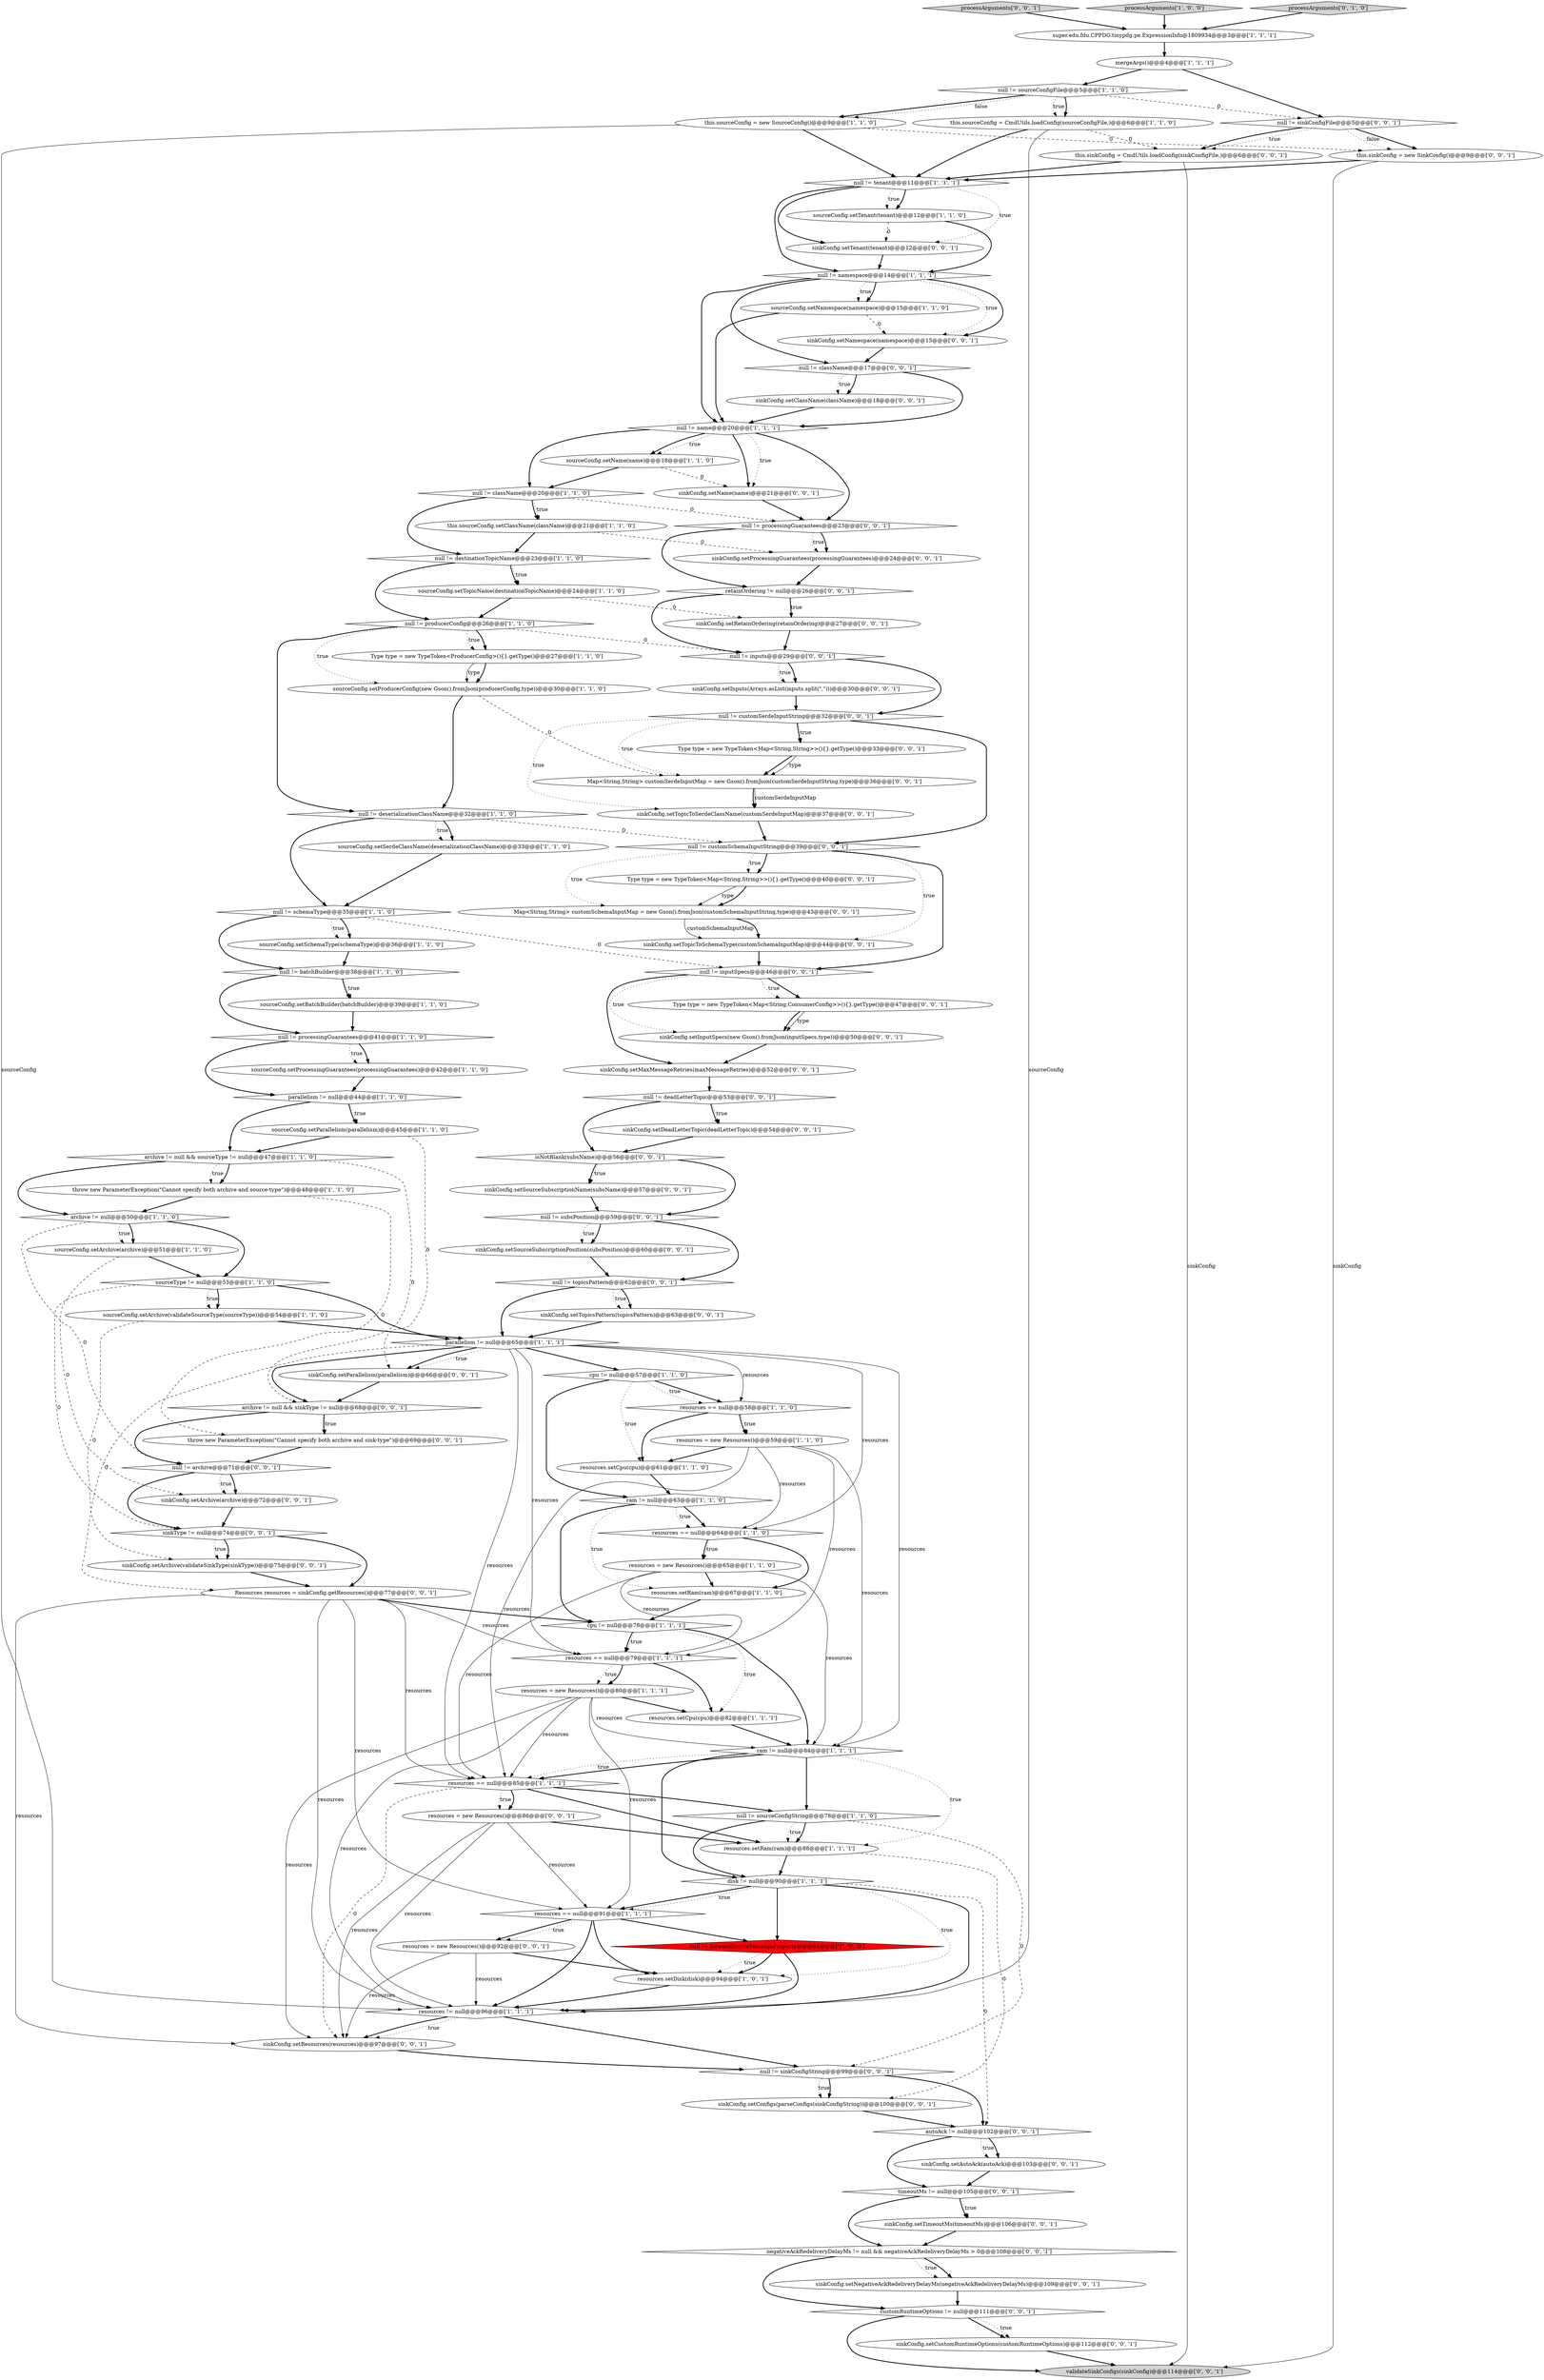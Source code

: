 digraph {
53 [style = filled, label = "Type type = new TypeToken<ProducerConfig>(){}.getType()@@@27@@@['1', '1', '0']", fillcolor = white, shape = ellipse image = "AAA0AAABBB1BBB"];
79 [style = filled, label = "null != inputs@@@29@@@['0', '0', '1']", fillcolor = white, shape = diamond image = "AAA0AAABBB3BBB"];
111 [style = filled, label = "throw new ParameterException(\"Cannot specify both archive and sink-type\")@@@69@@@['0', '0', '1']", fillcolor = white, shape = ellipse image = "AAA0AAABBB3BBB"];
89 [style = filled, label = "Map<String,String> customSerdeInputMap = new Gson().fromJson(customSerdeInputString,type)@@@36@@@['0', '0', '1']", fillcolor = white, shape = ellipse image = "AAA0AAABBB3BBB"];
18 [style = filled, label = "null != deserializationClassName@@@32@@@['1', '1', '0']", fillcolor = white, shape = diamond image = "AAA0AAABBB1BBB"];
2 [style = filled, label = "ram != null@@@63@@@['1', '1', '0']", fillcolor = white, shape = diamond image = "AAA0AAABBB1BBB"];
85 [style = filled, label = "negativeAckRedeliveryDelayMs != null && negativeAckRedeliveryDelayMs > 0@@@108@@@['0', '0', '1']", fillcolor = white, shape = diamond image = "AAA0AAABBB3BBB"];
109 [style = filled, label = "sinkConfig.setArchive(archive)@@@72@@@['0', '0', '1']", fillcolor = white, shape = ellipse image = "AAA0AAABBB3BBB"];
38 [style = filled, label = "null != forwardSourceMessageProperty@@@84@@@['1', '0', '0']", fillcolor = red, shape = diamond image = "AAA1AAABBB1BBB"];
1 [style = filled, label = "null != tenant@@@11@@@['1', '1', '1']", fillcolor = white, shape = diamond image = "AAA0AAABBB1BBB"];
21 [style = filled, label = "resources.setDisk(disk)@@@94@@@['1', '0', '1']", fillcolor = white, shape = ellipse image = "AAA0AAABBB1BBB"];
61 [style = filled, label = "sinkConfig.setNamespace(namespace)@@@15@@@['0', '0', '1']", fillcolor = white, shape = ellipse image = "AAA0AAABBB3BBB"];
41 [style = filled, label = "resources = new Resources()@@@80@@@['1', '1', '1']", fillcolor = white, shape = ellipse image = "AAA0AAABBB1BBB"];
25 [style = filled, label = "ram != null@@@84@@@['1', '1', '1']", fillcolor = white, shape = diamond image = "AAA0AAABBB1BBB"];
34 [style = filled, label = "resources.setCpu(cpu)@@@61@@@['1', '1', '0']", fillcolor = white, shape = ellipse image = "AAA0AAABBB1BBB"];
93 [style = filled, label = "sinkConfig.setTopicToSerdeClassName(customSerdeInputMap)@@@37@@@['0', '0', '1']", fillcolor = white, shape = ellipse image = "AAA0AAABBB3BBB"];
36 [style = filled, label = "parallelism != null@@@65@@@['1', '1', '1']", fillcolor = white, shape = diamond image = "AAA0AAABBB1BBB"];
10 [style = filled, label = "resources.setRam(ram)@@@67@@@['1', '1', '0']", fillcolor = white, shape = ellipse image = "AAA0AAABBB1BBB"];
42 [style = filled, label = "this.sourceConfig.setClassName(className)@@@21@@@['1', '1', '0']", fillcolor = white, shape = ellipse image = "AAA0AAABBB1BBB"];
50 [style = filled, label = "null != namespace@@@14@@@['1', '1', '1']", fillcolor = white, shape = diamond image = "AAA0AAABBB1BBB"];
75 [style = filled, label = "Type type = new TypeToken<Map<String,ConsumerConfig>>(){}.getType()@@@47@@@['0', '0', '1']", fillcolor = white, shape = ellipse image = "AAA0AAABBB3BBB"];
108 [style = filled, label = "null != customSerdeInputString@@@32@@@['0', '0', '1']", fillcolor = white, shape = diamond image = "AAA0AAABBB3BBB"];
71 [style = filled, label = "sinkConfig.setTenant(tenant)@@@12@@@['0', '0', '1']", fillcolor = white, shape = ellipse image = "AAA0AAABBB3BBB"];
6 [style = filled, label = "archive != null@@@50@@@['1', '1', '0']", fillcolor = white, shape = diamond image = "AAA0AAABBB1BBB"];
33 [style = filled, label = "resources == null@@@64@@@['1', '1', '0']", fillcolor = white, shape = diamond image = "AAA0AAABBB1BBB"];
54 [style = filled, label = "resources == null@@@79@@@['1', '1', '1']", fillcolor = white, shape = diamond image = "AAA0AAABBB1BBB"];
12 [style = filled, label = "cpu != null@@@78@@@['1', '1', '1']", fillcolor = white, shape = diamond image = "AAA0AAABBB1BBB"];
35 [style = filled, label = "sourceConfig.setArchive(validateSourceType(sourceType))@@@54@@@['1', '1', '0']", fillcolor = white, shape = ellipse image = "AAA0AAABBB1BBB"];
70 [style = filled, label = "Map<String,String> customSchemaInputMap = new Gson().fromJson(customSchemaInputString,type)@@@43@@@['0', '0', '1']", fillcolor = white, shape = ellipse image = "AAA0AAABBB3BBB"];
31 [style = filled, label = "cpu != null@@@57@@@['1', '1', '0']", fillcolor = white, shape = diamond image = "AAA0AAABBB1BBB"];
90 [style = filled, label = "isNotBlank(subsName)@@@56@@@['0', '0', '1']", fillcolor = white, shape = diamond image = "AAA0AAABBB3BBB"];
17 [style = filled, label = "null != producerConfig@@@26@@@['1', '1', '0']", fillcolor = white, shape = diamond image = "AAA0AAABBB1BBB"];
47 [style = filled, label = "sourceConfig.setTopicName(destinationTopicName)@@@24@@@['1', '1', '0']", fillcolor = white, shape = ellipse image = "AAA0AAABBB1BBB"];
98 [style = filled, label = "autoAck != null@@@102@@@['0', '0', '1']", fillcolor = white, shape = diamond image = "AAA0AAABBB3BBB"];
58 [style = filled, label = "sinkConfig.setParallelism(parallelism)@@@66@@@['0', '0', '1']", fillcolor = white, shape = ellipse image = "AAA0AAABBB3BBB"];
100 [style = filled, label = "sinkType != null@@@74@@@['0', '0', '1']", fillcolor = white, shape = diamond image = "AAA0AAABBB3BBB"];
114 [style = filled, label = "sinkConfig.setTopicsPattern(topicsPattern)@@@63@@@['0', '0', '1']", fillcolor = white, shape = ellipse image = "AAA0AAABBB3BBB"];
37 [style = filled, label = "resources.setCpu(cpu)@@@82@@@['1', '1', '1']", fillcolor = white, shape = ellipse image = "AAA0AAABBB1BBB"];
84 [style = filled, label = "sinkConfig.setMaxMessageRetries(maxMessageRetries)@@@52@@@['0', '0', '1']", fillcolor = white, shape = ellipse image = "AAA0AAABBB3BBB"];
22 [style = filled, label = "sourceConfig.setProcessingGuarantees(processingGuarantees)@@@42@@@['1', '1', '0']", fillcolor = white, shape = ellipse image = "AAA0AAABBB1BBB"];
87 [style = filled, label = "validateSinkConfigs(sinkConfig)@@@114@@@['0', '0', '1']", fillcolor = lightgray, shape = ellipse image = "AAA0AAABBB3BBB"];
97 [style = filled, label = "null != deadLetterTopic@@@53@@@['0', '0', '1']", fillcolor = white, shape = diamond image = "AAA0AAABBB3BBB"];
76 [style = filled, label = "sinkConfig.setInputs(Arrays.asList(inputs.split(\",\")))@@@30@@@['0', '0', '1']", fillcolor = white, shape = ellipse image = "AAA0AAABBB3BBB"];
91 [style = filled, label = "null != subsPosition@@@59@@@['0', '0', '1']", fillcolor = white, shape = diamond image = "AAA0AAABBB3BBB"];
29 [style = filled, label = "super.edu.fdu.CPPDG.tinypdg.pe.ExpressionInfo@1809934@@@3@@@['1', '1', '1']", fillcolor = white, shape = ellipse image = "AAA0AAABBB1BBB"];
99 [style = filled, label = "this.sinkConfig = CmdUtils.loadConfig(sinkConfigFile,)@@@6@@@['0', '0', '1']", fillcolor = white, shape = ellipse image = "AAA0AAABBB3BBB"];
63 [style = filled, label = "sinkConfig.setInputSpecs(new Gson().fromJson(inputSpecs,type))@@@50@@@['0', '0', '1']", fillcolor = white, shape = ellipse image = "AAA0AAABBB3BBB"];
62 [style = filled, label = "archive != null && sinkType != null@@@68@@@['0', '0', '1']", fillcolor = white, shape = diamond image = "AAA0AAABBB3BBB"];
4 [style = filled, label = "this.sourceConfig = new SourceConfig()@@@9@@@['1', '1', '0']", fillcolor = white, shape = ellipse image = "AAA0AAABBB1BBB"];
15 [style = filled, label = "this.sourceConfig = CmdUtils.loadConfig(sourceConfigFile,)@@@6@@@['1', '1', '0']", fillcolor = white, shape = ellipse image = "AAA0AAABBB1BBB"];
110 [style = filled, label = "null != topicsPattern@@@62@@@['0', '0', '1']", fillcolor = white, shape = diamond image = "AAA0AAABBB3BBB"];
46 [style = filled, label = "disk != null@@@90@@@['1', '1', '1']", fillcolor = white, shape = diamond image = "AAA0AAABBB1BBB"];
113 [style = filled, label = "resources = new Resources()@@@86@@@['0', '0', '1']", fillcolor = white, shape = ellipse image = "AAA0AAABBB3BBB"];
107 [style = filled, label = "Resources resources = sinkConfig.getResources()@@@77@@@['0', '0', '1']", fillcolor = white, shape = ellipse image = "AAA0AAABBB3BBB"];
24 [style = filled, label = "resources = new Resources()@@@65@@@['1', '1', '0']", fillcolor = white, shape = ellipse image = "AAA0AAABBB1BBB"];
112 [style = filled, label = "sinkConfig.setAutoAck(autoAck)@@@103@@@['0', '0', '1']", fillcolor = white, shape = ellipse image = "AAA0AAABBB3BBB"];
59 [style = filled, label = "timeoutMs != null@@@105@@@['0', '0', '1']", fillcolor = white, shape = diamond image = "AAA0AAABBB3BBB"];
26 [style = filled, label = "resources == null@@@58@@@['1', '1', '0']", fillcolor = white, shape = diamond image = "AAA0AAABBB1BBB"];
5 [style = filled, label = "sourceConfig.setTenant(tenant)@@@12@@@['1', '1', '0']", fillcolor = white, shape = ellipse image = "AAA0AAABBB1BBB"];
73 [style = filled, label = "retainOrdering != null@@@26@@@['0', '0', '1']", fillcolor = white, shape = diamond image = "AAA0AAABBB3BBB"];
55 [style = filled, label = "sourceConfig.setName(name)@@@18@@@['1', '1', '0']", fillcolor = white, shape = ellipse image = "AAA0AAABBB1BBB"];
92 [style = filled, label = "sinkConfig.setResources(resources)@@@97@@@['0', '0', '1']", fillcolor = white, shape = ellipse image = "AAA0AAABBB3BBB"];
65 [style = filled, label = "sinkConfig.setProcessingGuarantees(processingGuarantees)@@@24@@@['0', '0', '1']", fillcolor = white, shape = ellipse image = "AAA0AAABBB3BBB"];
32 [style = filled, label = "null != schemaType@@@35@@@['1', '1', '0']", fillcolor = white, shape = diamond image = "AAA0AAABBB1BBB"];
27 [style = filled, label = "sourceConfig.setSchemaType(schemaType)@@@36@@@['1', '1', '0']", fillcolor = white, shape = ellipse image = "AAA0AAABBB1BBB"];
94 [style = filled, label = "null != processingGuarantees@@@23@@@['0', '0', '1']", fillcolor = white, shape = diamond image = "AAA0AAABBB3BBB"];
51 [style = filled, label = "resources == null@@@91@@@['1', '1', '1']", fillcolor = white, shape = diamond image = "AAA0AAABBB1BBB"];
64 [style = filled, label = "Type type = new TypeToken<Map<String,String>>(){}.getType()@@@40@@@['0', '0', '1']", fillcolor = white, shape = ellipse image = "AAA0AAABBB3BBB"];
104 [style = filled, label = "sinkConfig.setSourceSubscriptionPosition(subsPosition)@@@60@@@['0', '0', '1']", fillcolor = white, shape = ellipse image = "AAA0AAABBB3BBB"];
105 [style = filled, label = "sinkConfig.setConfigs(parseConfigs(sinkConfigString))@@@100@@@['0', '0', '1']", fillcolor = white, shape = ellipse image = "AAA0AAABBB3BBB"];
103 [style = filled, label = "Type type = new TypeToken<Map<String,String>>(){}.getType()@@@33@@@['0', '0', '1']", fillcolor = white, shape = ellipse image = "AAA0AAABBB3BBB"];
23 [style = filled, label = "sourceConfig.setArchive(archive)@@@51@@@['1', '1', '0']", fillcolor = white, shape = ellipse image = "AAA0AAABBB1BBB"];
68 [style = filled, label = "null != archive@@@71@@@['0', '0', '1']", fillcolor = white, shape = diamond image = "AAA0AAABBB3BBB"];
16 [style = filled, label = "null != sourceConfigString@@@78@@@['1', '1', '0']", fillcolor = white, shape = diamond image = "AAA0AAABBB1BBB"];
0 [style = filled, label = "throw new ParameterException(\"Cannot specify both archive and source-type\")@@@48@@@['1', '1', '0']", fillcolor = white, shape = ellipse image = "AAA0AAABBB1BBB"];
3 [style = filled, label = "sourceConfig.setNamespace(namespace)@@@15@@@['1', '1', '0']", fillcolor = white, shape = ellipse image = "AAA0AAABBB1BBB"];
28 [style = filled, label = "sourceType != null@@@53@@@['1', '1', '0']", fillcolor = white, shape = diamond image = "AAA0AAABBB1BBB"];
77 [style = filled, label = "sinkConfig.setClassName(className)@@@18@@@['0', '0', '1']", fillcolor = white, shape = ellipse image = "AAA0AAABBB3BBB"];
7 [style = filled, label = "null != batchBuilder@@@38@@@['1', '1', '0']", fillcolor = white, shape = diamond image = "AAA0AAABBB1BBB"];
72 [style = filled, label = "processArguments['0', '0', '1']", fillcolor = lightgray, shape = diamond image = "AAA0AAABBB3BBB"];
13 [style = filled, label = "resources = new Resources()@@@59@@@['1', '1', '0']", fillcolor = white, shape = ellipse image = "AAA0AAABBB1BBB"];
40 [style = filled, label = "null != processingGuarantees@@@41@@@['1', '1', '0']", fillcolor = white, shape = diamond image = "AAA0AAABBB1BBB"];
56 [style = filled, label = "mergeArgs()@@@4@@@['1', '1', '1']", fillcolor = white, shape = ellipse image = "AAA0AAABBB1BBB"];
101 [style = filled, label = "sinkConfig.setName(name)@@@21@@@['0', '0', '1']", fillcolor = white, shape = ellipse image = "AAA0AAABBB3BBB"];
8 [style = filled, label = "sourceConfig.setSerdeClassName(deserializationClassName)@@@33@@@['1', '1', '0']", fillcolor = white, shape = ellipse image = "AAA0AAABBB1BBB"];
67 [style = filled, label = "null != sinkConfigString@@@99@@@['0', '0', '1']", fillcolor = white, shape = diamond image = "AAA0AAABBB3BBB"];
60 [style = filled, label = "sinkConfig.setTopicToSchemaType(customSchemaInputMap)@@@44@@@['0', '0', '1']", fillcolor = white, shape = ellipse image = "AAA0AAABBB3BBB"];
43 [style = filled, label = "sourceConfig.setBatchBuilder(batchBuilder)@@@39@@@['1', '1', '0']", fillcolor = white, shape = ellipse image = "AAA0AAABBB1BBB"];
44 [style = filled, label = "parallelism != null@@@44@@@['1', '1', '0']", fillcolor = white, shape = diamond image = "AAA0AAABBB1BBB"];
49 [style = filled, label = "resources == null@@@85@@@['1', '1', '1']", fillcolor = white, shape = diamond image = "AAA0AAABBB1BBB"];
88 [style = filled, label = "resources = new Resources()@@@92@@@['0', '0', '1']", fillcolor = white, shape = ellipse image = "AAA0AAABBB3BBB"];
106 [style = filled, label = "sinkConfig.setArchive(validateSinkType(sinkType))@@@75@@@['0', '0', '1']", fillcolor = white, shape = ellipse image = "AAA0AAABBB3BBB"];
69 [style = filled, label = "null != sinkConfigFile@@@5@@@['0', '0', '1']", fillcolor = white, shape = diamond image = "AAA0AAABBB3BBB"];
39 [style = filled, label = "sourceConfig.setParallelism(parallelism)@@@45@@@['1', '1', '0']", fillcolor = white, shape = ellipse image = "AAA0AAABBB1BBB"];
83 [style = filled, label = "customRuntimeOptions != null@@@111@@@['0', '0', '1']", fillcolor = white, shape = diamond image = "AAA0AAABBB3BBB"];
19 [style = filled, label = "resources != null@@@96@@@['1', '1', '1']", fillcolor = white, shape = diamond image = "AAA0AAABBB1BBB"];
45 [style = filled, label = "processArguments['1', '0', '0']", fillcolor = lightgray, shape = diamond image = "AAA0AAABBB1BBB"];
30 [style = filled, label = "sourceConfig.setProducerConfig(new Gson().fromJson(producerConfig,type))@@@30@@@['1', '1', '0']", fillcolor = white, shape = ellipse image = "AAA0AAABBB1BBB"];
81 [style = filled, label = "null != customSchemaInputString@@@39@@@['0', '0', '1']", fillcolor = white, shape = diamond image = "AAA0AAABBB3BBB"];
14 [style = filled, label = "null != sourceConfigFile@@@5@@@['1', '1', '0']", fillcolor = white, shape = diamond image = "AAA0AAABBB1BBB"];
82 [style = filled, label = "null != inputSpecs@@@46@@@['0', '0', '1']", fillcolor = white, shape = diamond image = "AAA0AAABBB3BBB"];
57 [style = filled, label = "processArguments['0', '1', '0']", fillcolor = lightgray, shape = diamond image = "AAA0AAABBB2BBB"];
95 [style = filled, label = "sinkConfig.setCustomRuntimeOptions(customRuntimeOptions)@@@112@@@['0', '0', '1']", fillcolor = white, shape = ellipse image = "AAA0AAABBB3BBB"];
78 [style = filled, label = "sinkConfig.setTimeoutMs(timeoutMs)@@@106@@@['0', '0', '1']", fillcolor = white, shape = ellipse image = "AAA0AAABBB3BBB"];
20 [style = filled, label = "null != destinationTopicName@@@23@@@['1', '1', '0']", fillcolor = white, shape = diamond image = "AAA0AAABBB1BBB"];
74 [style = filled, label = "sinkConfig.setNegativeAckRedeliveryDelayMs(negativeAckRedeliveryDelayMs)@@@109@@@['0', '0', '1']", fillcolor = white, shape = ellipse image = "AAA0AAABBB3BBB"];
11 [style = filled, label = "null != className@@@20@@@['1', '1', '0']", fillcolor = white, shape = diamond image = "AAA0AAABBB1BBB"];
48 [style = filled, label = "resources.setRam(ram)@@@88@@@['1', '1', '1']", fillcolor = white, shape = ellipse image = "AAA0AAABBB1BBB"];
80 [style = filled, label = "this.sinkConfig = new SinkConfig()@@@9@@@['0', '0', '1']", fillcolor = white, shape = ellipse image = "AAA0AAABBB3BBB"];
9 [style = filled, label = "null != name@@@20@@@['1', '1', '1']", fillcolor = white, shape = diamond image = "AAA0AAABBB1BBB"];
96 [style = filled, label = "null != className@@@17@@@['0', '0', '1']", fillcolor = white, shape = diamond image = "AAA0AAABBB3BBB"];
52 [style = filled, label = "archive != null && sourceType != null@@@47@@@['1', '1', '0']", fillcolor = white, shape = diamond image = "AAA0AAABBB1BBB"];
86 [style = filled, label = "sinkConfig.setRetainOrdering(retainOrdering)@@@27@@@['0', '0', '1']", fillcolor = white, shape = ellipse image = "AAA0AAABBB3BBB"];
66 [style = filled, label = "sinkConfig.setSourceSubscriptionName(subsName)@@@57@@@['0', '0', '1']", fillcolor = white, shape = ellipse image = "AAA0AAABBB3BBB"];
102 [style = filled, label = "sinkConfig.setDeadLetterTopic(deadLetterTopic)@@@54@@@['0', '0', '1']", fillcolor = white, shape = ellipse image = "AAA0AAABBB3BBB"];
1->5 [style = bold, label=""];
85->74 [style = dotted, label="true"];
25->49 [style = bold, label=""];
62->111 [style = bold, label=""];
79->108 [style = bold, label=""];
96->77 [style = bold, label=""];
49->16 [style = bold, label=""];
9->11 [style = bold, label=""];
41->51 [style = solid, label="resources"];
28->35 [style = dotted, label="true"];
50->3 [style = dotted, label="true"];
74->83 [style = bold, label=""];
107->19 [style = solid, label="resources"];
26->34 [style = bold, label=""];
91->104 [style = bold, label=""];
91->110 [style = bold, label=""];
49->113 [style = bold, label=""];
72->29 [style = bold, label=""];
5->71 [style = dashed, label="0"];
57->29 [style = bold, label=""];
49->48 [style = bold, label=""];
83->95 [style = bold, label=""];
36->33 [style = solid, label="resources"];
103->89 [style = bold, label=""];
26->13 [style = dotted, label="true"];
69->80 [style = bold, label=""];
29->56 [style = bold, label=""];
79->76 [style = bold, label=""];
54->41 [style = dotted, label="true"];
30->18 [style = bold, label=""];
89->93 [style = bold, label=""];
102->90 [style = bold, label=""];
108->89 [style = dotted, label="true"];
100->107 [style = bold, label=""];
59->78 [style = bold, label=""];
50->61 [style = dotted, label="true"];
99->87 [style = solid, label="sinkConfig"];
23->28 [style = bold, label=""];
43->40 [style = bold, label=""];
90->66 [style = bold, label=""];
46->51 [style = bold, label=""];
69->80 [style = dotted, label="false"];
38->21 [style = dotted, label="true"];
17->53 [style = bold, label=""];
107->54 [style = solid, label="resources"];
0->111 [style = dashed, label="0"];
58->62 [style = bold, label=""];
51->88 [style = bold, label=""];
73->86 [style = dotted, label="true"];
34->2 [style = bold, label=""];
110->36 [style = bold, label=""];
28->100 [style = dashed, label="0"];
10->12 [style = bold, label=""];
36->58 [style = dotted, label="true"];
59->85 [style = bold, label=""];
27->7 [style = bold, label=""];
54->37 [style = bold, label=""];
12->54 [style = dotted, label="true"];
49->113 [style = dotted, label="true"];
82->75 [style = bold, label=""];
18->32 [style = bold, label=""];
40->22 [style = bold, label=""];
7->43 [style = bold, label=""];
112->59 [style = bold, label=""];
31->34 [style = dotted, label="true"];
51->88 [style = dotted, label="true"];
19->92 [style = dotted, label="true"];
55->11 [style = bold, label=""];
81->60 [style = dotted, label="true"];
75->63 [style = solid, label="type"];
69->99 [style = dotted, label="true"];
108->103 [style = dotted, label="true"];
89->93 [style = solid, label="customSerdeInputMap"];
12->54 [style = bold, label=""];
83->95 [style = dotted, label="true"];
13->49 [style = solid, label="resources"];
17->79 [style = dashed, label="0"];
2->10 [style = dotted, label="true"];
24->10 [style = bold, label=""];
24->54 [style = solid, label="resources"];
77->9 [style = bold, label=""];
23->109 [style = dashed, label="0"];
13->34 [style = bold, label=""];
46->38 [style = bold, label=""];
88->19 [style = solid, label="resources"];
6->68 [style = dashed, label="0"];
42->65 [style = dashed, label="0"];
28->36 [style = bold, label=""];
1->50 [style = bold, label=""];
21->19 [style = bold, label=""];
65->73 [style = bold, label=""];
82->63 [style = dotted, label="true"];
70->60 [style = solid, label="customSchemaInputMap"];
41->49 [style = solid, label="resources"];
36->31 [style = bold, label=""];
41->37 [style = bold, label=""];
97->102 [style = bold, label=""];
51->21 [style = bold, label=""];
80->87 [style = solid, label="sinkConfig"];
50->3 [style = bold, label=""];
110->114 [style = dotted, label="true"];
25->48 [style = dotted, label="true"];
36->26 [style = solid, label="resources"];
53->30 [style = bold, label=""];
31->2 [style = bold, label=""];
73->79 [style = bold, label=""];
32->7 [style = bold, label=""];
18->8 [style = dotted, label="true"];
54->41 [style = bold, label=""];
17->53 [style = dotted, label="true"];
79->76 [style = dotted, label="true"];
13->33 [style = solid, label="resources"];
61->96 [style = bold, label=""];
92->67 [style = bold, label=""];
20->47 [style = dotted, label="true"];
4->19 [style = solid, label="sourceConfig"];
47->86 [style = dashed, label="0"];
56->69 [style = bold, label=""];
45->29 [style = bold, label=""];
26->13 [style = bold, label=""];
64->70 [style = solid, label="type"];
106->107 [style = bold, label=""];
68->109 [style = bold, label=""];
108->81 [style = bold, label=""];
36->58 [style = bold, label=""];
36->62 [style = bold, label=""];
40->22 [style = dotted, label="true"];
25->49 [style = dotted, label="true"];
94->65 [style = dotted, label="true"];
28->35 [style = bold, label=""];
97->102 [style = dotted, label="true"];
39->52 [style = bold, label=""];
52->0 [style = bold, label=""];
113->92 [style = solid, label="resources"];
9->94 [style = bold, label=""];
84->97 [style = bold, label=""];
81->82 [style = bold, label=""];
15->99 [style = dashed, label="0"];
46->98 [style = dashed, label="0"];
52->62 [style = dashed, label="0"];
98->112 [style = dotted, label="true"];
36->107 [style = dashed, label="0"];
95->87 [style = bold, label=""];
108->93 [style = dotted, label="true"];
2->33 [style = bold, label=""];
67->98 [style = bold, label=""];
9->55 [style = dotted, label="true"];
14->15 [style = bold, label=""];
46->19 [style = bold, label=""];
62->68 [style = bold, label=""];
62->111 [style = dotted, label="true"];
46->21 [style = dotted, label="true"];
103->89 [style = solid, label="type"];
56->14 [style = bold, label=""];
52->0 [style = dotted, label="true"];
69->99 [style = bold, label=""];
39->58 [style = dashed, label="0"];
13->25 [style = solid, label="resources"];
90->91 [style = bold, label=""];
100->106 [style = bold, label=""];
59->78 [style = dotted, label="true"];
105->98 [style = bold, label=""];
4->80 [style = dashed, label="0"];
22->44 [style = bold, label=""];
14->4 [style = bold, label=""];
98->59 [style = bold, label=""];
12->37 [style = dotted, label="true"];
19->67 [style = bold, label=""];
91->104 [style = dotted, label="true"];
107->49 [style = solid, label="resources"];
3->61 [style = dashed, label="0"];
107->51 [style = solid, label="resources"];
113->19 [style = solid, label="resources"];
6->23 [style = bold, label=""];
16->48 [style = dotted, label="true"];
60->82 [style = bold, label=""];
37->25 [style = bold, label=""];
94->73 [style = bold, label=""];
44->39 [style = dotted, label="true"];
81->64 [style = bold, label=""];
1->71 [style = dotted, label="true"];
107->12 [style = bold, label=""];
78->85 [style = bold, label=""];
32->27 [style = bold, label=""];
24->49 [style = solid, label="resources"];
68->109 [style = dotted, label="true"];
9->101 [style = dotted, label="true"];
25->16 [style = bold, label=""];
16->67 [style = dashed, label="0"];
38->19 [style = bold, label=""];
63->84 [style = bold, label=""];
48->46 [style = bold, label=""];
3->9 [style = bold, label=""];
101->94 [style = bold, label=""];
67->105 [style = dotted, label="true"];
31->26 [style = bold, label=""];
41->25 [style = solid, label="resources"];
46->51 [style = dotted, label="true"];
67->105 [style = bold, label=""];
41->92 [style = solid, label="resources"];
11->94 [style = dashed, label="0"];
111->68 [style = bold, label=""];
30->89 [style = dashed, label="0"];
33->24 [style = bold, label=""];
36->49 [style = solid, label="resources"];
76->108 [style = bold, label=""];
36->25 [style = solid, label="resources"];
81->70 [style = dotted, label="true"];
52->6 [style = bold, label=""];
16->48 [style = bold, label=""];
33->24 [style = dotted, label="true"];
49->92 [style = dashed, label="0"];
82->75 [style = dotted, label="true"];
107->92 [style = solid, label="resources"];
4->1 [style = bold, label=""];
18->8 [style = bold, label=""];
81->64 [style = dotted, label="true"];
96->77 [style = dotted, label="true"];
50->61 [style = bold, label=""];
97->90 [style = bold, label=""];
1->5 [style = dotted, label="true"];
85->83 [style = bold, label=""];
36->54 [style = solid, label="resources"];
99->1 [style = bold, label=""];
7->40 [style = bold, label=""];
41->19 [style = solid, label="resources"];
40->44 [style = bold, label=""];
16->46 [style = bold, label=""];
15->1 [style = bold, label=""];
11->20 [style = bold, label=""];
85->74 [style = bold, label=""];
20->17 [style = bold, label=""];
55->101 [style = dashed, label="0"];
50->9 [style = bold, label=""];
19->92 [style = bold, label=""];
8->32 [style = bold, label=""];
53->30 [style = solid, label="type"];
35->106 [style = dashed, label="0"];
0->6 [style = bold, label=""];
88->21 [style = bold, label=""];
113->48 [style = bold, label=""];
24->25 [style = solid, label="resources"];
42->20 [style = bold, label=""];
50->96 [style = bold, label=""];
6->23 [style = dotted, label="true"];
100->106 [style = dotted, label="true"];
33->10 [style = bold, label=""];
1->71 [style = bold, label=""];
25->46 [style = bold, label=""];
11->42 [style = bold, label=""];
18->81 [style = dashed, label="0"];
32->82 [style = dashed, label="0"];
44->39 [style = bold, label=""];
93->81 [style = bold, label=""];
14->69 [style = dashed, label="0"];
20->47 [style = bold, label=""];
13->54 [style = solid, label="resources"];
11->42 [style = dotted, label="true"];
113->51 [style = solid, label="resources"];
2->12 [style = bold, label=""];
88->92 [style = solid, label="resources"];
75->63 [style = bold, label=""];
9->55 [style = bold, label=""];
73->86 [style = bold, label=""];
14->15 [style = dotted, label="true"];
32->27 [style = dotted, label="true"];
114->36 [style = bold, label=""];
83->87 [style = bold, label=""];
48->105 [style = dashed, label="0"];
51->38 [style = bold, label=""];
17->30 [style = dotted, label="true"];
2->33 [style = dotted, label="true"];
71->50 [style = bold, label=""];
82->84 [style = bold, label=""];
68->100 [style = bold, label=""];
31->26 [style = dotted, label="true"];
12->25 [style = bold, label=""];
94->65 [style = bold, label=""];
70->60 [style = bold, label=""];
109->100 [style = bold, label=""];
44->52 [style = bold, label=""];
80->1 [style = bold, label=""];
38->21 [style = bold, label=""];
15->19 [style = solid, label="sourceConfig"];
86->79 [style = bold, label=""];
104->110 [style = bold, label=""];
9->101 [style = bold, label=""];
47->17 [style = bold, label=""];
35->36 [style = bold, label=""];
5->50 [style = bold, label=""];
66->91 [style = bold, label=""];
110->114 [style = bold, label=""];
98->112 [style = bold, label=""];
14->4 [style = dotted, label="false"];
7->43 [style = dotted, label="true"];
90->66 [style = dotted, label="true"];
96->9 [style = bold, label=""];
108->103 [style = bold, label=""];
51->19 [style = bold, label=""];
17->18 [style = bold, label=""];
64->70 [style = bold, label=""];
6->28 [style = bold, label=""];
}
